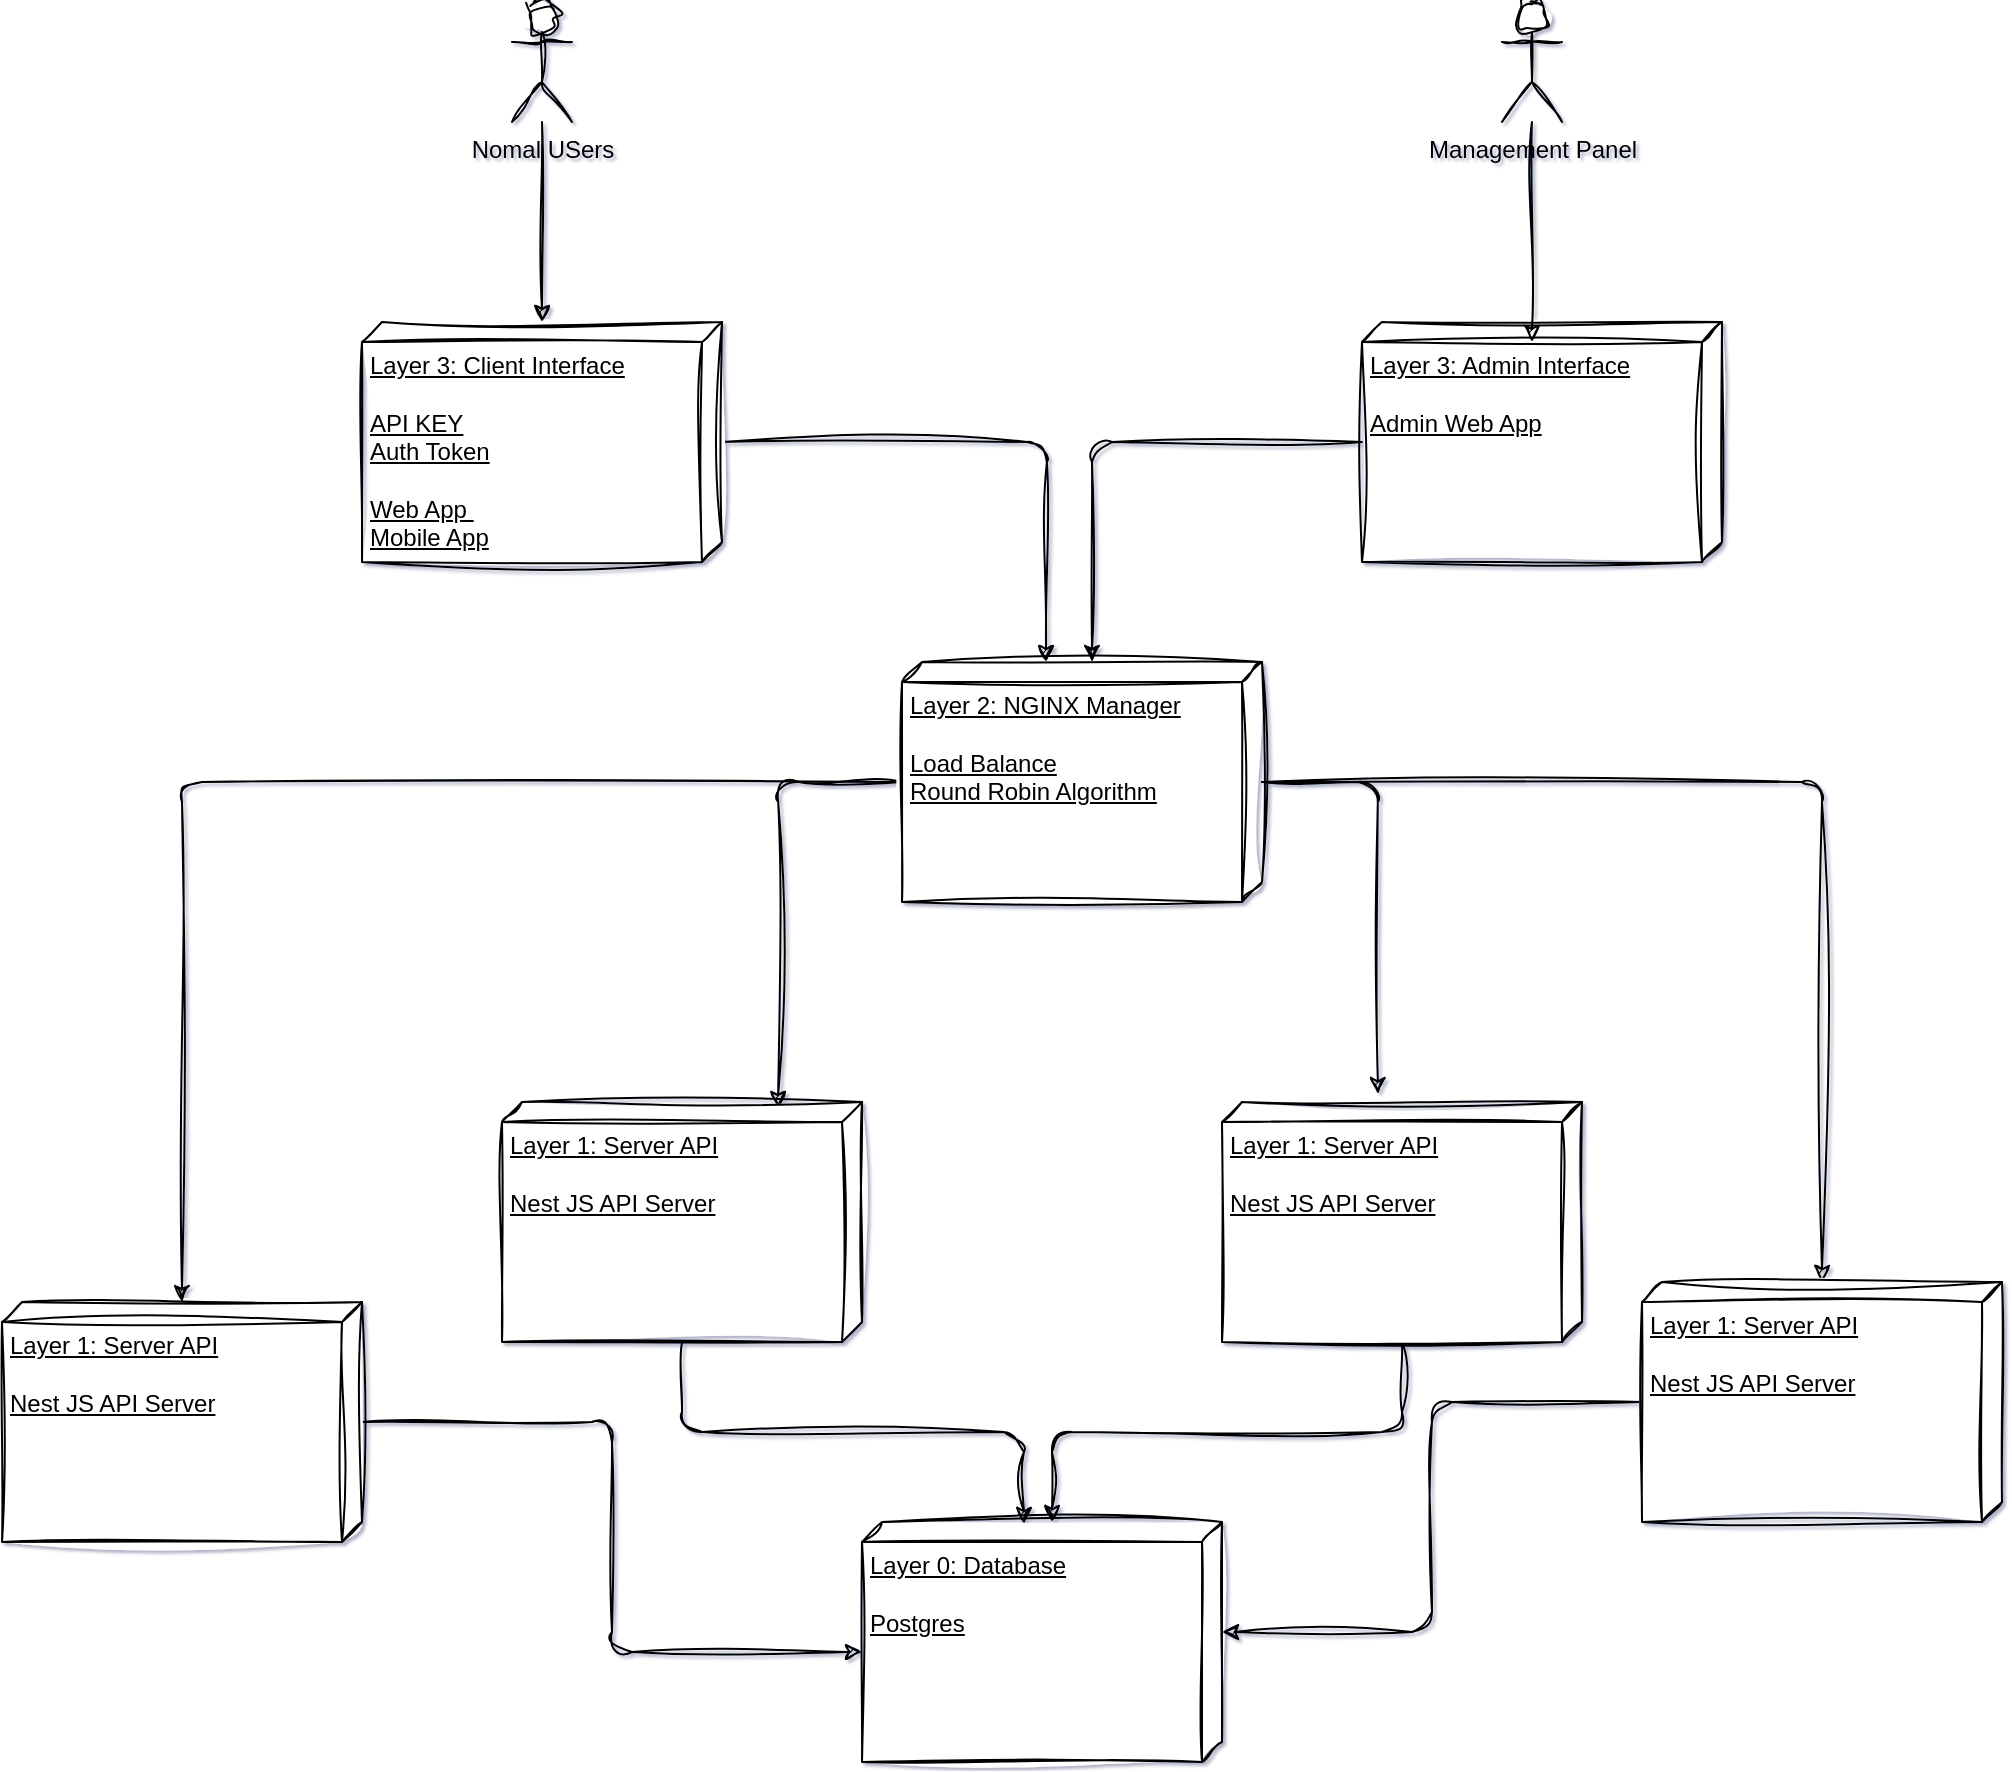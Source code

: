 <mxfile version="21.2.7" type="github">
  <diagram name="Page-1" id="z8FkEmQAVXvpyBzzEVsv">
    <mxGraphModel dx="2245" dy="1742" grid="1" gridSize="10" guides="1" tooltips="1" connect="1" arrows="1" fold="1" page="1" pageScale="1" pageWidth="850" pageHeight="1100" background="none" math="0" shadow="1">
      <root>
        <mxCell id="0" />
        <mxCell id="1" parent="0" />
        <mxCell id="-keNHi23kG7ble7oT1GK-38" value="Layer 0: Database&lt;br&gt;&lt;br&gt;Postgres" style="verticalAlign=top;align=left;spacingTop=8;spacingLeft=2;spacingRight=12;shape=cube;size=10;direction=south;fontStyle=4;html=1;whiteSpace=wrap;sketch=1;curveFitting=1;jiggle=2;rounded=1;" vertex="1" parent="1">
          <mxGeometry x="-50" y="740" width="180" height="120" as="geometry" />
        </mxCell>
        <mxCell id="-keNHi23kG7ble7oT1GK-39" style="edgeStyle=orthogonalEdgeStyle;rounded=1;orthogonalLoop=1;jettySize=auto;html=1;entryX=0;entryY=0;entryDx=65;entryDy=180;entryPerimeter=0;sketch=1;curveFitting=1;jiggle=2;" edge="1" parent="1" source="-keNHi23kG7ble7oT1GK-40" target="-keNHi23kG7ble7oT1GK-38">
          <mxGeometry relative="1" as="geometry" />
        </mxCell>
        <mxCell id="-keNHi23kG7ble7oT1GK-40" value="Layer 1: Server API&lt;br&gt;&lt;br&gt;Nest JS API Server" style="verticalAlign=top;align=left;spacingTop=8;spacingLeft=2;spacingRight=12;shape=cube;size=10;direction=south;fontStyle=4;html=1;whiteSpace=wrap;sketch=1;curveFitting=1;jiggle=2;rounded=1;" vertex="1" parent="1">
          <mxGeometry x="-480" y="630" width="180" height="120" as="geometry" />
        </mxCell>
        <mxCell id="-keNHi23kG7ble7oT1GK-41" style="edgeStyle=orthogonalEdgeStyle;rounded=1;orthogonalLoop=1;jettySize=auto;html=1;sketch=1;curveFitting=1;jiggle=2;" edge="1" parent="1" source="-keNHi23kG7ble7oT1GK-45" target="-keNHi23kG7ble7oT1GK-40">
          <mxGeometry relative="1" as="geometry">
            <mxPoint x="-160" y="480" as="targetPoint" />
          </mxGeometry>
        </mxCell>
        <mxCell id="-keNHi23kG7ble7oT1GK-42" style="edgeStyle=orthogonalEdgeStyle;rounded=1;orthogonalLoop=1;jettySize=auto;html=1;entryX=0.025;entryY=0.233;entryDx=0;entryDy=0;entryPerimeter=0;sketch=1;curveFitting=1;jiggle=2;" edge="1" parent="1" source="-keNHi23kG7ble7oT1GK-45" target="-keNHi23kG7ble7oT1GK-53">
          <mxGeometry relative="1" as="geometry" />
        </mxCell>
        <mxCell id="-keNHi23kG7ble7oT1GK-43" style="edgeStyle=orthogonalEdgeStyle;rounded=1;orthogonalLoop=1;jettySize=auto;html=1;sketch=1;curveFitting=1;jiggle=2;" edge="1" parent="1" source="-keNHi23kG7ble7oT1GK-45" target="-keNHi23kG7ble7oT1GK-49">
          <mxGeometry relative="1" as="geometry" />
        </mxCell>
        <mxCell id="-keNHi23kG7ble7oT1GK-44" style="edgeStyle=orthogonalEdgeStyle;rounded=1;orthogonalLoop=1;jettySize=auto;html=1;entryX=-0.033;entryY=0.567;entryDx=0;entryDy=0;entryPerimeter=0;sketch=1;curveFitting=1;jiggle=2;" edge="1" parent="1" source="-keNHi23kG7ble7oT1GK-45" target="-keNHi23kG7ble7oT1GK-52">
          <mxGeometry relative="1" as="geometry">
            <Array as="points">
              <mxPoint x="208" y="370" />
            </Array>
          </mxGeometry>
        </mxCell>
        <mxCell id="-keNHi23kG7ble7oT1GK-45" value="Layer 2: NGINX Manager&lt;br&gt;&lt;br&gt;Load Balance&lt;br&gt;Round Robin Algorithm" style="verticalAlign=top;align=left;spacingTop=8;spacingLeft=2;spacingRight=12;shape=cube;size=10;direction=south;fontStyle=4;html=1;whiteSpace=wrap;sketch=1;curveFitting=1;jiggle=2;rounded=1;" vertex="1" parent="1">
          <mxGeometry x="-30" y="310" width="180" height="120" as="geometry" />
        </mxCell>
        <mxCell id="-keNHi23kG7ble7oT1GK-54" value="" style="edgeStyle=orthogonalEdgeStyle;rounded=1;orthogonalLoop=1;jettySize=auto;html=1;sketch=1;curveFitting=1;jiggle=2;" edge="1" parent="1" source="-keNHi23kG7ble7oT1GK-47">
          <mxGeometry relative="1" as="geometry">
            <mxPoint x="42" y="310" as="targetPoint" />
          </mxGeometry>
        </mxCell>
        <mxCell id="-keNHi23kG7ble7oT1GK-47" value="Layer 3: Client Interface&lt;br&gt;&lt;br&gt;API KEY&lt;br&gt;Auth Token&lt;br&gt;&lt;br&gt;Web App&amp;nbsp;&lt;br&gt;Mobile App" style="verticalAlign=top;align=left;spacingTop=8;spacingLeft=2;spacingRight=12;shape=cube;size=10;direction=south;fontStyle=4;html=1;whiteSpace=wrap;sketch=1;curveFitting=1;jiggle=2;rounded=1;" vertex="1" parent="1">
          <mxGeometry x="-300" y="140" width="180" height="120" as="geometry" />
        </mxCell>
        <mxCell id="-keNHi23kG7ble7oT1GK-48" style="edgeStyle=orthogonalEdgeStyle;rounded=1;orthogonalLoop=1;jettySize=auto;html=1;entryX=0;entryY=0;entryDx=55;entryDy=0;entryPerimeter=0;sketch=1;curveFitting=1;jiggle=2;" edge="1" parent="1" source="-keNHi23kG7ble7oT1GK-49" target="-keNHi23kG7ble7oT1GK-38">
          <mxGeometry relative="1" as="geometry" />
        </mxCell>
        <mxCell id="-keNHi23kG7ble7oT1GK-49" value="Layer 1: Server API&lt;br&gt;&lt;br&gt;Nest JS API Server" style="verticalAlign=top;align=left;spacingTop=8;spacingLeft=2;spacingRight=12;shape=cube;size=10;direction=south;fontStyle=4;html=1;whiteSpace=wrap;sketch=1;curveFitting=1;jiggle=2;rounded=1;" vertex="1" parent="1">
          <mxGeometry x="340" y="620" width="180" height="120" as="geometry" />
        </mxCell>
        <mxCell id="-keNHi23kG7ble7oT1GK-50" style="edgeStyle=orthogonalEdgeStyle;rounded=1;orthogonalLoop=1;jettySize=auto;html=1;entryX=0.008;entryY=0.55;entryDx=0;entryDy=0;entryPerimeter=0;sketch=1;curveFitting=1;jiggle=2;" edge="1" parent="1" source="-keNHi23kG7ble7oT1GK-53" target="-keNHi23kG7ble7oT1GK-38">
          <mxGeometry relative="1" as="geometry" />
        </mxCell>
        <mxCell id="-keNHi23kG7ble7oT1GK-51" style="edgeStyle=orthogonalEdgeStyle;rounded=1;orthogonalLoop=1;jettySize=auto;html=1;entryX=0;entryY=0;entryDx=0;entryDy=85;entryPerimeter=0;sketch=1;curveFitting=1;jiggle=2;" edge="1" parent="1" source="-keNHi23kG7ble7oT1GK-52" target="-keNHi23kG7ble7oT1GK-38">
          <mxGeometry relative="1" as="geometry">
            <mxPoint x="50" y="730" as="targetPoint" />
          </mxGeometry>
        </mxCell>
        <mxCell id="-keNHi23kG7ble7oT1GK-52" value="Layer 1: Server API&lt;br&gt;&lt;br&gt;Nest JS API Server" style="verticalAlign=top;align=left;spacingTop=8;spacingLeft=2;spacingRight=12;shape=cube;size=10;direction=south;fontStyle=4;html=1;whiteSpace=wrap;sketch=1;curveFitting=1;jiggle=2;rounded=1;" vertex="1" parent="1">
          <mxGeometry x="130" y="530" width="180" height="120" as="geometry" />
        </mxCell>
        <mxCell id="-keNHi23kG7ble7oT1GK-53" value="Layer 1: Server API&lt;br&gt;&lt;br&gt;Nest JS API Server" style="verticalAlign=top;align=left;spacingTop=8;spacingLeft=2;spacingRight=12;shape=cube;size=10;direction=south;fontStyle=4;html=1;whiteSpace=wrap;sketch=1;curveFitting=1;jiggle=2;rounded=1;" vertex="1" parent="1">
          <mxGeometry x="-230" y="530" width="180" height="120" as="geometry" />
        </mxCell>
        <mxCell id="-keNHi23kG7ble7oT1GK-59" style="edgeStyle=orthogonalEdgeStyle;rounded=1;orthogonalLoop=1;jettySize=auto;html=1;sketch=1;curveFitting=1;jiggle=2;" edge="1" parent="1" source="-keNHi23kG7ble7oT1GK-55" target="-keNHi23kG7ble7oT1GK-47">
          <mxGeometry relative="1" as="geometry" />
        </mxCell>
        <mxCell id="-keNHi23kG7ble7oT1GK-55" value="Nomal USers" style="shape=umlActor;verticalLabelPosition=bottom;verticalAlign=top;html=1;sketch=1;curveFitting=1;jiggle=2;rounded=1;" vertex="1" parent="1">
          <mxGeometry x="-225" y="-20" width="30" height="60" as="geometry" />
        </mxCell>
        <mxCell id="-keNHi23kG7ble7oT1GK-58" style="edgeStyle=orthogonalEdgeStyle;rounded=1;orthogonalLoop=1;jettySize=auto;html=1;entryX=0;entryY=0;entryDx=0;entryDy=85;entryPerimeter=0;sketch=1;curveFitting=1;jiggle=2;" edge="1" parent="1" source="-keNHi23kG7ble7oT1GK-57" target="-keNHi23kG7ble7oT1GK-45">
          <mxGeometry relative="1" as="geometry" />
        </mxCell>
        <mxCell id="-keNHi23kG7ble7oT1GK-57" value="Layer 3: Admin Interface&lt;br&gt;&lt;br&gt;Admin Web App" style="verticalAlign=top;align=left;spacingTop=8;spacingLeft=2;spacingRight=12;shape=cube;size=10;direction=south;fontStyle=4;html=1;whiteSpace=wrap;sketch=1;curveFitting=1;jiggle=2;rounded=1;" vertex="1" parent="1">
          <mxGeometry x="200" y="140" width="180" height="120" as="geometry" />
        </mxCell>
        <mxCell id="-keNHi23kG7ble7oT1GK-61" style="edgeStyle=orthogonalEdgeStyle;rounded=1;orthogonalLoop=1;jettySize=auto;html=1;entryX=0.083;entryY=0.528;entryDx=0;entryDy=0;entryPerimeter=0;sketch=1;curveFitting=1;jiggle=2;" edge="1" parent="1" source="-keNHi23kG7ble7oT1GK-60" target="-keNHi23kG7ble7oT1GK-57">
          <mxGeometry relative="1" as="geometry" />
        </mxCell>
        <mxCell id="-keNHi23kG7ble7oT1GK-60" value="Management Panel" style="shape=umlActor;verticalLabelPosition=bottom;verticalAlign=top;html=1;sketch=1;curveFitting=1;jiggle=2;rounded=1;" vertex="1" parent="1">
          <mxGeometry x="270" y="-20" width="30" height="60" as="geometry" />
        </mxCell>
      </root>
    </mxGraphModel>
  </diagram>
</mxfile>
